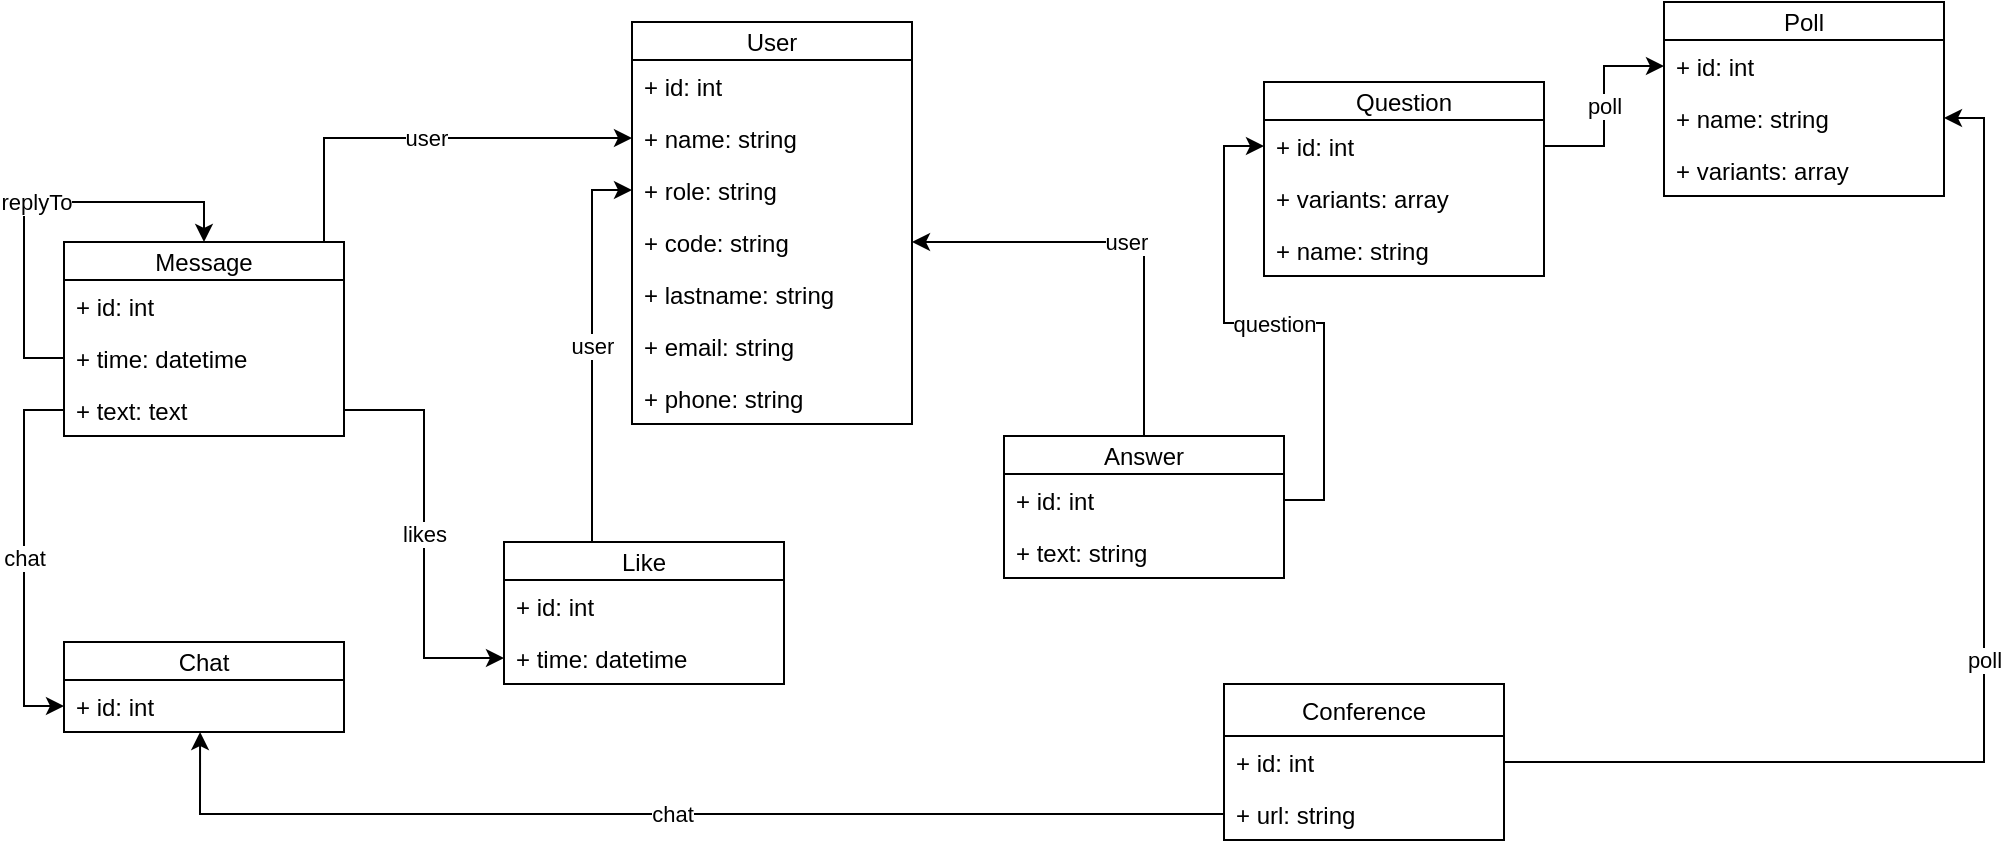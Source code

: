 <mxfile version="12.9.12" type="github">
  <diagram id="Q7E229yqiWH4B0S2Epc4" name="Page-1">
    <mxGraphModel dx="1038" dy="522" grid="1" gridSize="10" guides="1" tooltips="1" connect="1" arrows="1" fold="1" page="1" pageScale="1" pageWidth="827" pageHeight="1169" math="0" shadow="0">
      <root>
        <mxCell id="0" />
        <mxCell id="1" parent="0" />
        <mxCell id="0U7pnIErnt9a43PBEdF6-11" value="user" style="edgeStyle=orthogonalEdgeStyle;rounded=0;orthogonalLoop=1;jettySize=auto;html=1;entryX=0;entryY=0.5;entryDx=0;entryDy=0;" parent="1" source="0U7pnIErnt9a43PBEdF6-6" target="0U7pnIErnt9a43PBEdF6-4" edge="1">
          <mxGeometry relative="1" as="geometry">
            <Array as="points">
              <mxPoint x="190" y="118" />
            </Array>
          </mxGeometry>
        </mxCell>
        <mxCell id="0U7pnIErnt9a43PBEdF6-6" value="Message" style="swimlane;fontStyle=0;childLayout=stackLayout;horizontal=1;startSize=19;fillColor=none;horizontalStack=0;resizeParent=1;resizeParentMax=0;resizeLast=0;collapsible=1;marginBottom=0;" parent="1" vertex="1">
          <mxGeometry x="60" y="170" width="140" height="97" as="geometry" />
        </mxCell>
        <mxCell id="0U7pnIErnt9a43PBEdF6-7" value="+ id: int" style="text;strokeColor=none;fillColor=none;align=left;verticalAlign=top;spacingLeft=4;spacingRight=4;overflow=hidden;rotatable=0;points=[[0,0.5],[1,0.5]];portConstraint=eastwest;" parent="0U7pnIErnt9a43PBEdF6-6" vertex="1">
          <mxGeometry y="19" width="140" height="26" as="geometry" />
        </mxCell>
        <mxCell id="0U7pnIErnt9a43PBEdF6-12" value="replyTo" style="edgeStyle=orthogonalEdgeStyle;rounded=0;orthogonalLoop=1;jettySize=auto;html=1;entryX=0.5;entryY=0;entryDx=0;entryDy=0;" parent="0U7pnIErnt9a43PBEdF6-6" source="0U7pnIErnt9a43PBEdF6-8" target="0U7pnIErnt9a43PBEdF6-6" edge="1">
          <mxGeometry relative="1" as="geometry">
            <Array as="points">
              <mxPoint x="-20" y="58" />
              <mxPoint x="-20" y="-20" />
              <mxPoint x="70" y="-20" />
            </Array>
          </mxGeometry>
        </mxCell>
        <mxCell id="0U7pnIErnt9a43PBEdF6-8" value="+ time: datetime" style="text;strokeColor=none;fillColor=none;align=left;verticalAlign=top;spacingLeft=4;spacingRight=4;overflow=hidden;rotatable=0;points=[[0,0.5],[1,0.5]];portConstraint=eastwest;" parent="0U7pnIErnt9a43PBEdF6-6" vertex="1">
          <mxGeometry y="45" width="140" height="26" as="geometry" />
        </mxCell>
        <mxCell id="0U7pnIErnt9a43PBEdF6-9" value="+ text: text" style="text;strokeColor=none;fillColor=none;align=left;verticalAlign=top;spacingLeft=4;spacingRight=4;overflow=hidden;rotatable=0;points=[[0,0.5],[1,0.5]];portConstraint=eastwest;" parent="0U7pnIErnt9a43PBEdF6-6" vertex="1">
          <mxGeometry y="71" width="140" height="26" as="geometry" />
        </mxCell>
        <mxCell id="0U7pnIErnt9a43PBEdF6-20" value="user" style="edgeStyle=orthogonalEdgeStyle;rounded=0;orthogonalLoop=1;jettySize=auto;html=1;entryX=0;entryY=0.5;entryDx=0;entryDy=0;" parent="1" source="0U7pnIErnt9a43PBEdF6-14" target="0U7pnIErnt9a43PBEdF6-5" edge="1">
          <mxGeometry relative="1" as="geometry">
            <Array as="points">
              <mxPoint x="324" y="144" />
            </Array>
          </mxGeometry>
        </mxCell>
        <mxCell id="0U7pnIErnt9a43PBEdF6-21" value="likes" style="edgeStyle=orthogonalEdgeStyle;rounded=0;orthogonalLoop=1;jettySize=auto;html=1;endArrow=none;endFill=0;startArrow=classic;startFill=1;" parent="1" source="0U7pnIErnt9a43PBEdF6-17" target="0U7pnIErnt9a43PBEdF6-9" edge="1">
          <mxGeometry relative="1" as="geometry" />
        </mxCell>
        <mxCell id="0U7pnIErnt9a43PBEdF6-2" value="User" style="swimlane;fontStyle=0;childLayout=stackLayout;horizontal=1;startSize=19;fillColor=none;horizontalStack=0;resizeParent=1;resizeParentMax=0;resizeLast=0;collapsible=1;marginBottom=0;" parent="1" vertex="1">
          <mxGeometry x="344" y="60" width="140" height="201" as="geometry" />
        </mxCell>
        <mxCell id="0U7pnIErnt9a43PBEdF6-3" value="+ id: int" style="text;strokeColor=none;fillColor=none;align=left;verticalAlign=top;spacingLeft=4;spacingRight=4;overflow=hidden;rotatable=0;points=[[0,0.5],[1,0.5]];portConstraint=eastwest;" parent="0U7pnIErnt9a43PBEdF6-2" vertex="1">
          <mxGeometry y="19" width="140" height="26" as="geometry" />
        </mxCell>
        <mxCell id="0U7pnIErnt9a43PBEdF6-4" value="+ name: string" style="text;strokeColor=none;fillColor=none;align=left;verticalAlign=top;spacingLeft=4;spacingRight=4;overflow=hidden;rotatable=0;points=[[0,0.5],[1,0.5]];portConstraint=eastwest;" parent="0U7pnIErnt9a43PBEdF6-2" vertex="1">
          <mxGeometry y="45" width="140" height="26" as="geometry" />
        </mxCell>
        <mxCell id="0U7pnIErnt9a43PBEdF6-5" value="+ role: string" style="text;strokeColor=none;fillColor=none;align=left;verticalAlign=top;spacingLeft=4;spacingRight=4;overflow=hidden;rotatable=0;points=[[0,0.5],[1,0.5]];portConstraint=eastwest;" parent="0U7pnIErnt9a43PBEdF6-2" vertex="1">
          <mxGeometry y="71" width="140" height="26" as="geometry" />
        </mxCell>
        <mxCell id="0U7pnIErnt9a43PBEdF6-22" value="+ code: string" style="text;strokeColor=none;fillColor=none;align=left;verticalAlign=top;spacingLeft=4;spacingRight=4;overflow=hidden;rotatable=0;points=[[0,0.5],[1,0.5]];portConstraint=eastwest;" parent="0U7pnIErnt9a43PBEdF6-2" vertex="1">
          <mxGeometry y="97" width="140" height="26" as="geometry" />
        </mxCell>
        <mxCell id="0U7pnIErnt9a43PBEdF6-23" value="+ lastname: string" style="text;strokeColor=none;fillColor=none;align=left;verticalAlign=top;spacingLeft=4;spacingRight=4;overflow=hidden;rotatable=0;points=[[0,0.5],[1,0.5]];portConstraint=eastwest;" parent="0U7pnIErnt9a43PBEdF6-2" vertex="1">
          <mxGeometry y="123" width="140" height="26" as="geometry" />
        </mxCell>
        <mxCell id="0U7pnIErnt9a43PBEdF6-24" value="+ email: string" style="text;strokeColor=none;fillColor=none;align=left;verticalAlign=top;spacingLeft=4;spacingRight=4;overflow=hidden;rotatable=0;points=[[0,0.5],[1,0.5]];portConstraint=eastwest;" parent="0U7pnIErnt9a43PBEdF6-2" vertex="1">
          <mxGeometry y="149" width="140" height="26" as="geometry" />
        </mxCell>
        <mxCell id="0U7pnIErnt9a43PBEdF6-25" value="+ phone: string" style="text;strokeColor=none;fillColor=none;align=left;verticalAlign=top;spacingLeft=4;spacingRight=4;overflow=hidden;rotatable=0;points=[[0,0.5],[1,0.5]];portConstraint=eastwest;" parent="0U7pnIErnt9a43PBEdF6-2" vertex="1">
          <mxGeometry y="175" width="140" height="26" as="geometry" />
        </mxCell>
        <mxCell id="0U7pnIErnt9a43PBEdF6-14" value="Like" style="swimlane;fontStyle=0;childLayout=stackLayout;horizontal=1;startSize=19;fillColor=none;horizontalStack=0;resizeParent=1;resizeParentMax=0;resizeLast=0;collapsible=1;marginBottom=0;" parent="1" vertex="1">
          <mxGeometry x="280" y="320" width="140" height="71" as="geometry" />
        </mxCell>
        <mxCell id="0U7pnIErnt9a43PBEdF6-15" value="+ id: int" style="text;strokeColor=none;fillColor=none;align=left;verticalAlign=top;spacingLeft=4;spacingRight=4;overflow=hidden;rotatable=0;points=[[0,0.5],[1,0.5]];portConstraint=eastwest;" parent="0U7pnIErnt9a43PBEdF6-14" vertex="1">
          <mxGeometry y="19" width="140" height="26" as="geometry" />
        </mxCell>
        <mxCell id="0U7pnIErnt9a43PBEdF6-17" value="+ time: datetime" style="text;strokeColor=none;fillColor=none;align=left;verticalAlign=top;spacingLeft=4;spacingRight=4;overflow=hidden;rotatable=0;points=[[0,0.5],[1,0.5]];portConstraint=eastwest;" parent="0U7pnIErnt9a43PBEdF6-14" vertex="1">
          <mxGeometry y="45" width="140" height="26" as="geometry" />
        </mxCell>
        <mxCell id="0U7pnIErnt9a43PBEdF6-45" value="user" style="edgeStyle=orthogonalEdgeStyle;rounded=0;orthogonalLoop=1;jettySize=auto;html=1;entryX=1;entryY=0.5;entryDx=0;entryDy=0;" parent="1" source="0U7pnIErnt9a43PBEdF6-40" target="0U7pnIErnt9a43PBEdF6-22" edge="1">
          <mxGeometry relative="1" as="geometry" />
        </mxCell>
        <mxCell id="0U7pnIErnt9a43PBEdF6-40" value="Answer" style="swimlane;fontStyle=0;childLayout=stackLayout;horizontal=1;startSize=19;fillColor=none;horizontalStack=0;resizeParent=1;resizeParentMax=0;resizeLast=0;collapsible=1;marginBottom=0;" parent="1" vertex="1">
          <mxGeometry x="530" y="267" width="140" height="71" as="geometry" />
        </mxCell>
        <mxCell id="0U7pnIErnt9a43PBEdF6-41" value="+ id: int" style="text;strokeColor=none;fillColor=none;align=left;verticalAlign=top;spacingLeft=4;spacingRight=4;overflow=hidden;rotatable=0;points=[[0,0.5],[1,0.5]];portConstraint=eastwest;" parent="0U7pnIErnt9a43PBEdF6-40" vertex="1">
          <mxGeometry y="19" width="140" height="26" as="geometry" />
        </mxCell>
        <mxCell id="0U7pnIErnt9a43PBEdF6-42" value="+ text: string" style="text;strokeColor=none;fillColor=none;align=left;verticalAlign=top;spacingLeft=4;spacingRight=4;overflow=hidden;rotatable=0;points=[[0,0.5],[1,0.5]];portConstraint=eastwest;" parent="0U7pnIErnt9a43PBEdF6-40" vertex="1">
          <mxGeometry y="45" width="140" height="26" as="geometry" />
        </mxCell>
        <mxCell id="0U7pnIErnt9a43PBEdF6-52" value="poll" style="edgeStyle=orthogonalEdgeStyle;rounded=0;orthogonalLoop=1;jettySize=auto;html=1;entryX=1;entryY=0.5;entryDx=0;entryDy=0;" parent="1" source="0U7pnIErnt9a43PBEdF6-49" target="0U7pnIErnt9a43PBEdF6-28" edge="1">
          <mxGeometry relative="1" as="geometry" />
        </mxCell>
        <mxCell id="0U7pnIErnt9a43PBEdF6-48" value="Conference" style="swimlane;fontStyle=0;childLayout=stackLayout;horizontal=1;startSize=26;fillColor=none;horizontalStack=0;resizeParent=1;resizeParentMax=0;resizeLast=0;collapsible=1;marginBottom=0;" parent="1" vertex="1">
          <mxGeometry x="640" y="391" width="140" height="78" as="geometry" />
        </mxCell>
        <mxCell id="0U7pnIErnt9a43PBEdF6-49" value="+ id: int" style="text;strokeColor=none;fillColor=none;align=left;verticalAlign=top;spacingLeft=4;spacingRight=4;overflow=hidden;rotatable=0;points=[[0,0.5],[1,0.5]];portConstraint=eastwest;" parent="0U7pnIErnt9a43PBEdF6-48" vertex="1">
          <mxGeometry y="26" width="140" height="26" as="geometry" />
        </mxCell>
        <mxCell id="0U7pnIErnt9a43PBEdF6-50" value="+ url: string" style="text;strokeColor=none;fillColor=none;align=left;verticalAlign=top;spacingLeft=4;spacingRight=4;overflow=hidden;rotatable=0;points=[[0,0.5],[1,0.5]];portConstraint=eastwest;" parent="0U7pnIErnt9a43PBEdF6-48" vertex="1">
          <mxGeometry y="52" width="140" height="26" as="geometry" />
        </mxCell>
        <mxCell id="0U7pnIErnt9a43PBEdF6-53" value="Chat" style="swimlane;fontStyle=0;childLayout=stackLayout;horizontal=1;startSize=19;fillColor=none;horizontalStack=0;resizeParent=1;resizeParentMax=0;resizeLast=0;collapsible=1;marginBottom=0;" parent="1" vertex="1">
          <mxGeometry x="60" y="370" width="140" height="45" as="geometry" />
        </mxCell>
        <mxCell id="0U7pnIErnt9a43PBEdF6-54" value="+ id: int" style="text;strokeColor=none;fillColor=none;align=left;verticalAlign=top;spacingLeft=4;spacingRight=4;overflow=hidden;rotatable=0;points=[[0,0.5],[1,0.5]];portConstraint=eastwest;" parent="0U7pnIErnt9a43PBEdF6-53" vertex="1">
          <mxGeometry y="19" width="140" height="26" as="geometry" />
        </mxCell>
        <mxCell id="0U7pnIErnt9a43PBEdF6-58" value="chat" style="edgeStyle=orthogonalEdgeStyle;rounded=0;orthogonalLoop=1;jettySize=auto;html=1;exitX=0;exitY=0.5;exitDx=0;exitDy=0;entryX=0;entryY=0.5;entryDx=0;entryDy=0;" parent="1" source="0U7pnIErnt9a43PBEdF6-9" target="0U7pnIErnt9a43PBEdF6-54" edge="1">
          <mxGeometry relative="1" as="geometry" />
        </mxCell>
        <mxCell id="0U7pnIErnt9a43PBEdF6-60" value="chat" style="edgeStyle=orthogonalEdgeStyle;rounded=0;orthogonalLoop=1;jettySize=auto;html=1;exitX=0;exitY=0.5;exitDx=0;exitDy=0;entryX=0.486;entryY=1;entryDx=0;entryDy=0;entryPerimeter=0;" parent="1" source="0U7pnIErnt9a43PBEdF6-50" target="0U7pnIErnt9a43PBEdF6-54" edge="1">
          <mxGeometry relative="1" as="geometry">
            <mxPoint x="202.94" y="421.994" as="targetPoint" />
          </mxGeometry>
        </mxCell>
        <mxCell id="0U7pnIErnt9a43PBEdF6-26" value="Poll" style="swimlane;fontStyle=0;childLayout=stackLayout;horizontal=1;startSize=19;fillColor=none;horizontalStack=0;resizeParent=1;resizeParentMax=0;resizeLast=0;collapsible=1;marginBottom=0;" parent="1" vertex="1">
          <mxGeometry x="860" y="50" width="140" height="97" as="geometry" />
        </mxCell>
        <mxCell id="0U7pnIErnt9a43PBEdF6-27" value="+ id: int" style="text;strokeColor=none;fillColor=none;align=left;verticalAlign=top;spacingLeft=4;spacingRight=4;overflow=hidden;rotatable=0;points=[[0,0.5],[1,0.5]];portConstraint=eastwest;" parent="0U7pnIErnt9a43PBEdF6-26" vertex="1">
          <mxGeometry y="19" width="140" height="26" as="geometry" />
        </mxCell>
        <mxCell id="0U7pnIErnt9a43PBEdF6-28" value="+ name: string" style="text;strokeColor=none;fillColor=none;align=left;verticalAlign=top;spacingLeft=4;spacingRight=4;overflow=hidden;rotatable=0;points=[[0,0.5],[1,0.5]];portConstraint=eastwest;" parent="0U7pnIErnt9a43PBEdF6-26" vertex="1">
          <mxGeometry y="45" width="140" height="26" as="geometry" />
        </mxCell>
        <mxCell id="0U7pnIErnt9a43PBEdF6-44" value="+ variants: array" style="text;strokeColor=none;fillColor=none;align=left;verticalAlign=top;spacingLeft=4;spacingRight=4;overflow=hidden;rotatable=0;points=[[0,0.5],[1,0.5]];portConstraint=eastwest;" parent="0U7pnIErnt9a43PBEdF6-26" vertex="1">
          <mxGeometry y="71" width="140" height="26" as="geometry" />
        </mxCell>
        <mxCell id="VhpcOtgaXgjq9XyAFSWe-5" value="question" style="edgeStyle=orthogonalEdgeStyle;rounded=0;orthogonalLoop=1;jettySize=auto;html=1;entryX=0;entryY=0.5;entryDx=0;entryDy=0;" edge="1" parent="1" source="0U7pnIErnt9a43PBEdF6-41" target="VhpcOtgaXgjq9XyAFSWe-2">
          <mxGeometry relative="1" as="geometry" />
        </mxCell>
        <mxCell id="VhpcOtgaXgjq9XyAFSWe-6" value="poll" style="edgeStyle=orthogonalEdgeStyle;rounded=0;orthogonalLoop=1;jettySize=auto;html=1;exitX=1;exitY=0.5;exitDx=0;exitDy=0;entryX=0;entryY=0.5;entryDx=0;entryDy=0;" edge="1" parent="1" source="VhpcOtgaXgjq9XyAFSWe-2" target="0U7pnIErnt9a43PBEdF6-27">
          <mxGeometry relative="1" as="geometry" />
        </mxCell>
        <mxCell id="VhpcOtgaXgjq9XyAFSWe-1" value="Question" style="swimlane;fontStyle=0;childLayout=stackLayout;horizontal=1;startSize=19;fillColor=none;horizontalStack=0;resizeParent=1;resizeParentMax=0;resizeLast=0;collapsible=1;marginBottom=0;" vertex="1" parent="1">
          <mxGeometry x="660" y="90" width="140" height="97" as="geometry" />
        </mxCell>
        <mxCell id="VhpcOtgaXgjq9XyAFSWe-2" value="+ id: int" style="text;strokeColor=none;fillColor=none;align=left;verticalAlign=top;spacingLeft=4;spacingRight=4;overflow=hidden;rotatable=0;points=[[0,0.5],[1,0.5]];portConstraint=eastwest;" vertex="1" parent="VhpcOtgaXgjq9XyAFSWe-1">
          <mxGeometry y="19" width="140" height="26" as="geometry" />
        </mxCell>
        <mxCell id="VhpcOtgaXgjq9XyAFSWe-4" value="+ variants: array" style="text;strokeColor=none;fillColor=none;align=left;verticalAlign=top;spacingLeft=4;spacingRight=4;overflow=hidden;rotatable=0;points=[[0,0.5],[1,0.5]];portConstraint=eastwest;" vertex="1" parent="VhpcOtgaXgjq9XyAFSWe-1">
          <mxGeometry y="45" width="140" height="26" as="geometry" />
        </mxCell>
        <mxCell id="VhpcOtgaXgjq9XyAFSWe-7" value="+ name: string" style="text;strokeColor=none;fillColor=none;align=left;verticalAlign=top;spacingLeft=4;spacingRight=4;overflow=hidden;rotatable=0;points=[[0,0.5],[1,0.5]];portConstraint=eastwest;" vertex="1" parent="VhpcOtgaXgjq9XyAFSWe-1">
          <mxGeometry y="71" width="140" height="26" as="geometry" />
        </mxCell>
      </root>
    </mxGraphModel>
  </diagram>
</mxfile>
